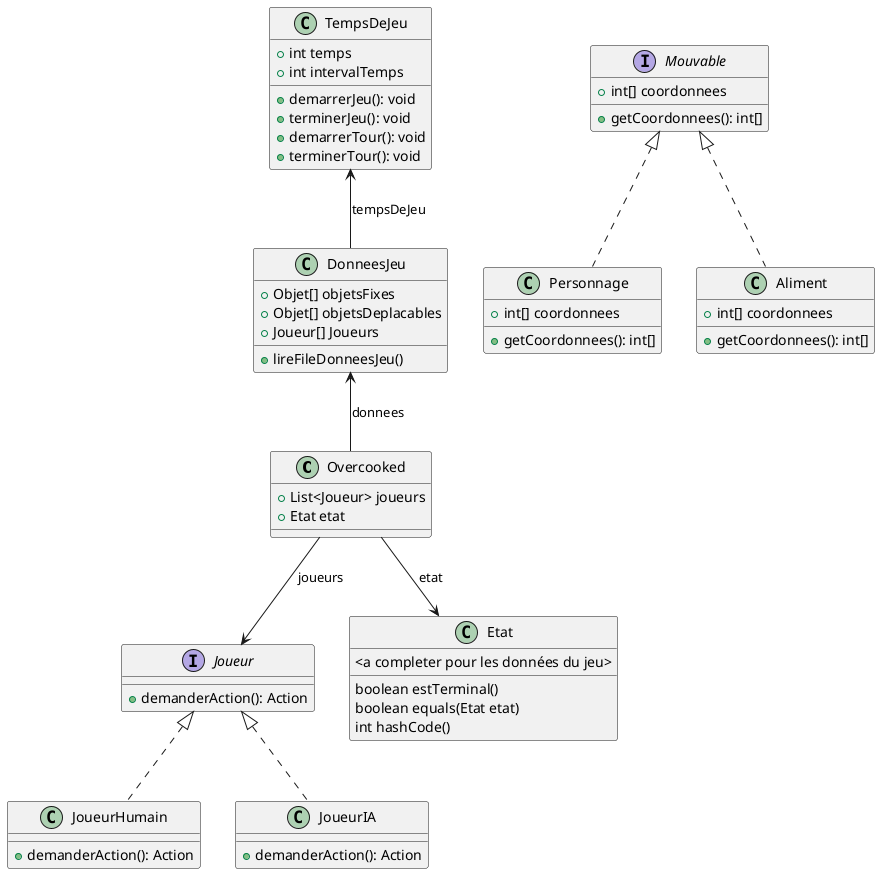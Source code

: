 @startuml
'https://plantuml.com/class-diagram

class Overcooked {
    + List<Joueur> joueurs
    + Etat etat
}

"Overcooked" --> "Joueur" : "joueurs"
"Overcooked" --> "Etat" : "etat"

interface Mouvable {
    + int[] coordonnees
    + getCoordonnees(): int[]
}

interface Joueur {
    + demanderAction(): Action
}

class JoueurHumain implements Joueur {
    + demanderAction(): Action
}

class JoueurIA implements Joueur {
    + demanderAction(): Action
}

class Personnage implements Mouvable {
    + int[] coordonnees
    + getCoordonnees(): int[]
}

class Aliment implements Mouvable {
    + int[] coordonnees
    + getCoordonnees(): int[]
}

class TempsDeJeu {
    + int temps
    + int intervalTemps
    + demarrerJeu(): void
    + terminerJeu(): void
    + demarrerTour(): void
    + terminerTour(): void
}

class Etat{
    <a completer pour les données du jeu>
    boolean estTerminal()
    boolean equals(Etat etat)
    int hashCode()
}

class DonneesJeu {
    + Objet[] objetsFixes
    + Objet[] objetsDeplacables
    + Joueur[] Joueurs
    + lireFileDonneesJeu()
}
"DonneesJeu" <-- "Overcooked" : "donnees"
"TempsDeJeu" <-- "DonneesJeu" : "tempsDeJeu"



@enduml